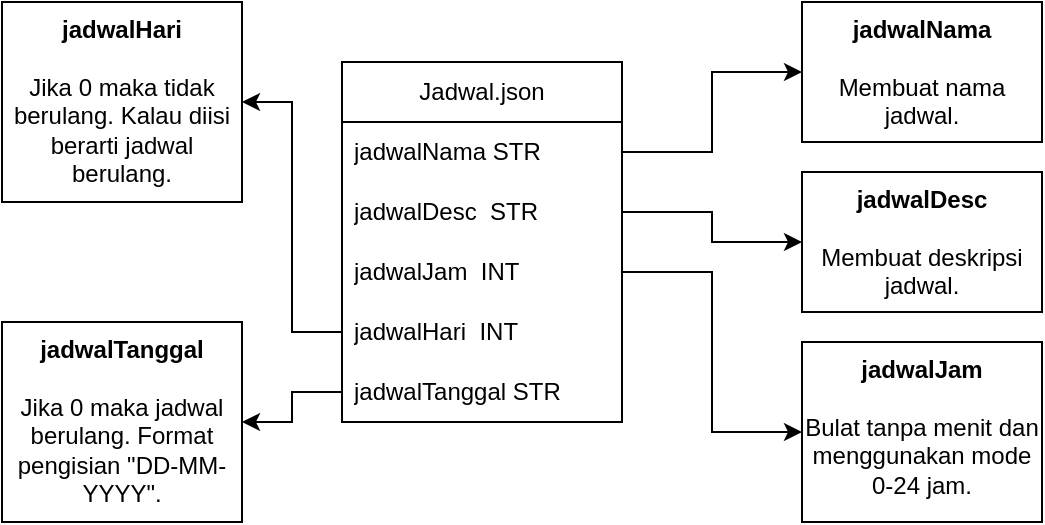 <mxfile version="21.2.9" type="device">
  <diagram name="Page-1" id="9wf64rI2sY2d57s6HgZ9">
    <mxGraphModel dx="699" dy="462" grid="1" gridSize="10" guides="1" tooltips="1" connect="1" arrows="1" fold="1" page="1" pageScale="1" pageWidth="850" pageHeight="1100" math="0" shadow="0">
      <root>
        <mxCell id="0" />
        <mxCell id="1" parent="0" />
        <mxCell id="r7DrXTe8p4lpt_h8KngS-16" value="Jadwal.json" style="swimlane;fontStyle=0;childLayout=stackLayout;horizontal=1;startSize=30;horizontalStack=0;resizeParent=1;resizeParentMax=0;resizeLast=0;collapsible=1;marginBottom=0;whiteSpace=wrap;html=1;" vertex="1" parent="1">
          <mxGeometry x="410" y="270" width="140" height="180" as="geometry" />
        </mxCell>
        <mxCell id="r7DrXTe8p4lpt_h8KngS-17" value="jadwalNama&lt;span style=&quot;white-space: pre;&quot;&gt;	&lt;/span&gt;STR&lt;span style=&quot;white-space: pre;&quot;&gt;	&lt;/span&gt;" style="text;strokeColor=none;fillColor=none;align=left;verticalAlign=middle;spacingLeft=4;spacingRight=4;overflow=hidden;points=[[0,0.5],[1,0.5]];portConstraint=eastwest;rotatable=0;whiteSpace=wrap;html=1;" vertex="1" parent="r7DrXTe8p4lpt_h8KngS-16">
          <mxGeometry y="30" width="140" height="30" as="geometry" />
        </mxCell>
        <mxCell id="r7DrXTe8p4lpt_h8KngS-18" value="jadwalDesc&lt;span style=&quot;white-space: pre;&quot;&gt;	&lt;/span&gt;&lt;span style=&quot;white-space: pre;&quot;&gt;	&lt;/span&gt;STR" style="text;strokeColor=none;fillColor=none;align=left;verticalAlign=middle;spacingLeft=4;spacingRight=4;overflow=hidden;points=[[0,0.5],[1,0.5]];portConstraint=eastwest;rotatable=0;whiteSpace=wrap;html=1;" vertex="1" parent="r7DrXTe8p4lpt_h8KngS-16">
          <mxGeometry y="60" width="140" height="30" as="geometry" />
        </mxCell>
        <mxCell id="r7DrXTe8p4lpt_h8KngS-19" value="jadwalJam&lt;span style=&quot;white-space: pre;&quot;&gt;	&lt;/span&gt;&lt;span style=&quot;white-space: pre;&quot;&gt;	&lt;/span&gt;INT" style="text;strokeColor=none;fillColor=none;align=left;verticalAlign=middle;spacingLeft=4;spacingRight=4;overflow=hidden;points=[[0,0.5],[1,0.5]];portConstraint=eastwest;rotatable=0;whiteSpace=wrap;html=1;" vertex="1" parent="r7DrXTe8p4lpt_h8KngS-16">
          <mxGeometry y="90" width="140" height="30" as="geometry" />
        </mxCell>
        <mxCell id="r7DrXTe8p4lpt_h8KngS-20" value="jadwalHari&lt;span style=&quot;white-space: pre;&quot;&gt;	&lt;/span&gt;&lt;span style=&quot;white-space: pre;&quot;&gt;	&lt;/span&gt;INT" style="text;strokeColor=none;fillColor=none;align=left;verticalAlign=middle;spacingLeft=4;spacingRight=4;overflow=hidden;points=[[0,0.5],[1,0.5]];portConstraint=eastwest;rotatable=0;whiteSpace=wrap;html=1;" vertex="1" parent="r7DrXTe8p4lpt_h8KngS-16">
          <mxGeometry y="120" width="140" height="30" as="geometry" />
        </mxCell>
        <mxCell id="r7DrXTe8p4lpt_h8KngS-21" value="jadwalTanggal&lt;span style=&quot;white-space: pre;&quot;&gt;	&lt;/span&gt;STR" style="text;strokeColor=none;fillColor=none;align=left;verticalAlign=middle;spacingLeft=4;spacingRight=4;overflow=hidden;points=[[0,0.5],[1,0.5]];portConstraint=eastwest;rotatable=0;whiteSpace=wrap;html=1;" vertex="1" parent="r7DrXTe8p4lpt_h8KngS-16">
          <mxGeometry y="150" width="140" height="30" as="geometry" />
        </mxCell>
        <mxCell id="r7DrXTe8p4lpt_h8KngS-22" value="&lt;div&gt;&lt;b&gt;jadwalNama&lt;/b&gt;&lt;/div&gt;&lt;div&gt;&lt;b&gt;&lt;br&gt;&lt;/b&gt;&lt;/div&gt;&lt;div&gt;Membuat nama jadwal.&lt;br&gt;&lt;/div&gt;" style="rounded=0;whiteSpace=wrap;html=1;align=center;verticalAlign=top;" vertex="1" parent="1">
          <mxGeometry x="640" y="240" width="120" height="70" as="geometry" />
        </mxCell>
        <mxCell id="r7DrXTe8p4lpt_h8KngS-23" style="edgeStyle=orthogonalEdgeStyle;rounded=0;orthogonalLoop=1;jettySize=auto;html=1;exitX=1;exitY=0.5;exitDx=0;exitDy=0;entryX=0;entryY=0.5;entryDx=0;entryDy=0;" edge="1" parent="1" source="r7DrXTe8p4lpt_h8KngS-17" target="r7DrXTe8p4lpt_h8KngS-22">
          <mxGeometry relative="1" as="geometry" />
        </mxCell>
        <mxCell id="r7DrXTe8p4lpt_h8KngS-24" value="&lt;div&gt;&lt;b&gt;jadwalDesc&lt;/b&gt;&lt;/div&gt;&lt;div&gt;&lt;b&gt;&lt;br&gt;&lt;/b&gt;&lt;/div&gt;&lt;div&gt;Membuat deskripsi jadwal.&lt;br&gt;&lt;/div&gt;" style="rounded=0;whiteSpace=wrap;html=1;align=center;verticalAlign=top;" vertex="1" parent="1">
          <mxGeometry x="640" y="325" width="120" height="70" as="geometry" />
        </mxCell>
        <mxCell id="r7DrXTe8p4lpt_h8KngS-25" style="edgeStyle=orthogonalEdgeStyle;rounded=0;orthogonalLoop=1;jettySize=auto;html=1;exitX=1;exitY=0.5;exitDx=0;exitDy=0;entryX=0;entryY=0.5;entryDx=0;entryDy=0;" edge="1" parent="1" source="r7DrXTe8p4lpt_h8KngS-18" target="r7DrXTe8p4lpt_h8KngS-24">
          <mxGeometry relative="1" as="geometry" />
        </mxCell>
        <mxCell id="r7DrXTe8p4lpt_h8KngS-26" value="&lt;div&gt;&lt;b&gt;jadwalJam&lt;/b&gt;&lt;/div&gt;&lt;div&gt;&lt;b&gt;&lt;br&gt;&lt;/b&gt;&lt;/div&gt;&lt;div&gt;Bulat tanpa menit dan menggunakan mode 0-24 jam.&lt;br&gt;&lt;/div&gt;" style="rounded=0;whiteSpace=wrap;html=1;align=center;verticalAlign=top;" vertex="1" parent="1">
          <mxGeometry x="640" y="410" width="120" height="90" as="geometry" />
        </mxCell>
        <mxCell id="r7DrXTe8p4lpt_h8KngS-27" style="edgeStyle=orthogonalEdgeStyle;rounded=0;orthogonalLoop=1;jettySize=auto;html=1;exitX=1;exitY=0.5;exitDx=0;exitDy=0;entryX=0;entryY=0.5;entryDx=0;entryDy=0;" edge="1" parent="1" source="r7DrXTe8p4lpt_h8KngS-19" target="r7DrXTe8p4lpt_h8KngS-26">
          <mxGeometry relative="1" as="geometry" />
        </mxCell>
        <mxCell id="r7DrXTe8p4lpt_h8KngS-28" value="&lt;div&gt;&lt;b&gt;jadwalHari&lt;/b&gt;&lt;/div&gt;&lt;div&gt;&lt;b&gt;&lt;br&gt;&lt;/b&gt;&lt;/div&gt;&lt;div&gt;Jika 0 maka tidak berulang. Kalau diisi berarti jadwal berulang.&lt;br&gt;&lt;/div&gt;" style="rounded=0;whiteSpace=wrap;html=1;align=center;verticalAlign=top;" vertex="1" parent="1">
          <mxGeometry x="240" y="240" width="120" height="100" as="geometry" />
        </mxCell>
        <mxCell id="r7DrXTe8p4lpt_h8KngS-29" style="edgeStyle=orthogonalEdgeStyle;rounded=0;orthogonalLoop=1;jettySize=auto;html=1;exitX=0;exitY=0.5;exitDx=0;exitDy=0;entryX=1;entryY=0.5;entryDx=0;entryDy=0;" edge="1" parent="1" source="r7DrXTe8p4lpt_h8KngS-20" target="r7DrXTe8p4lpt_h8KngS-28">
          <mxGeometry relative="1" as="geometry" />
        </mxCell>
        <mxCell id="r7DrXTe8p4lpt_h8KngS-30" value="&lt;div&gt;&lt;b&gt;jadwalTanggal&lt;/b&gt;&lt;/div&gt;&lt;div&gt;&lt;b&gt;&lt;br&gt;&lt;/b&gt;&lt;/div&gt;&lt;div&gt;Jika 0 maka jadwal berulang. Format pengisian &quot;DD-MM-YYYY&quot;.&lt;br&gt;&lt;/div&gt;" style="rounded=0;whiteSpace=wrap;html=1;align=center;verticalAlign=top;" vertex="1" parent="1">
          <mxGeometry x="240" y="400" width="120" height="100" as="geometry" />
        </mxCell>
        <mxCell id="r7DrXTe8p4lpt_h8KngS-31" style="edgeStyle=orthogonalEdgeStyle;rounded=0;orthogonalLoop=1;jettySize=auto;html=1;exitX=0;exitY=0.5;exitDx=0;exitDy=0;entryX=1;entryY=0.5;entryDx=0;entryDy=0;" edge="1" parent="1" source="r7DrXTe8p4lpt_h8KngS-21" target="r7DrXTe8p4lpt_h8KngS-30">
          <mxGeometry relative="1" as="geometry" />
        </mxCell>
      </root>
    </mxGraphModel>
  </diagram>
</mxfile>
